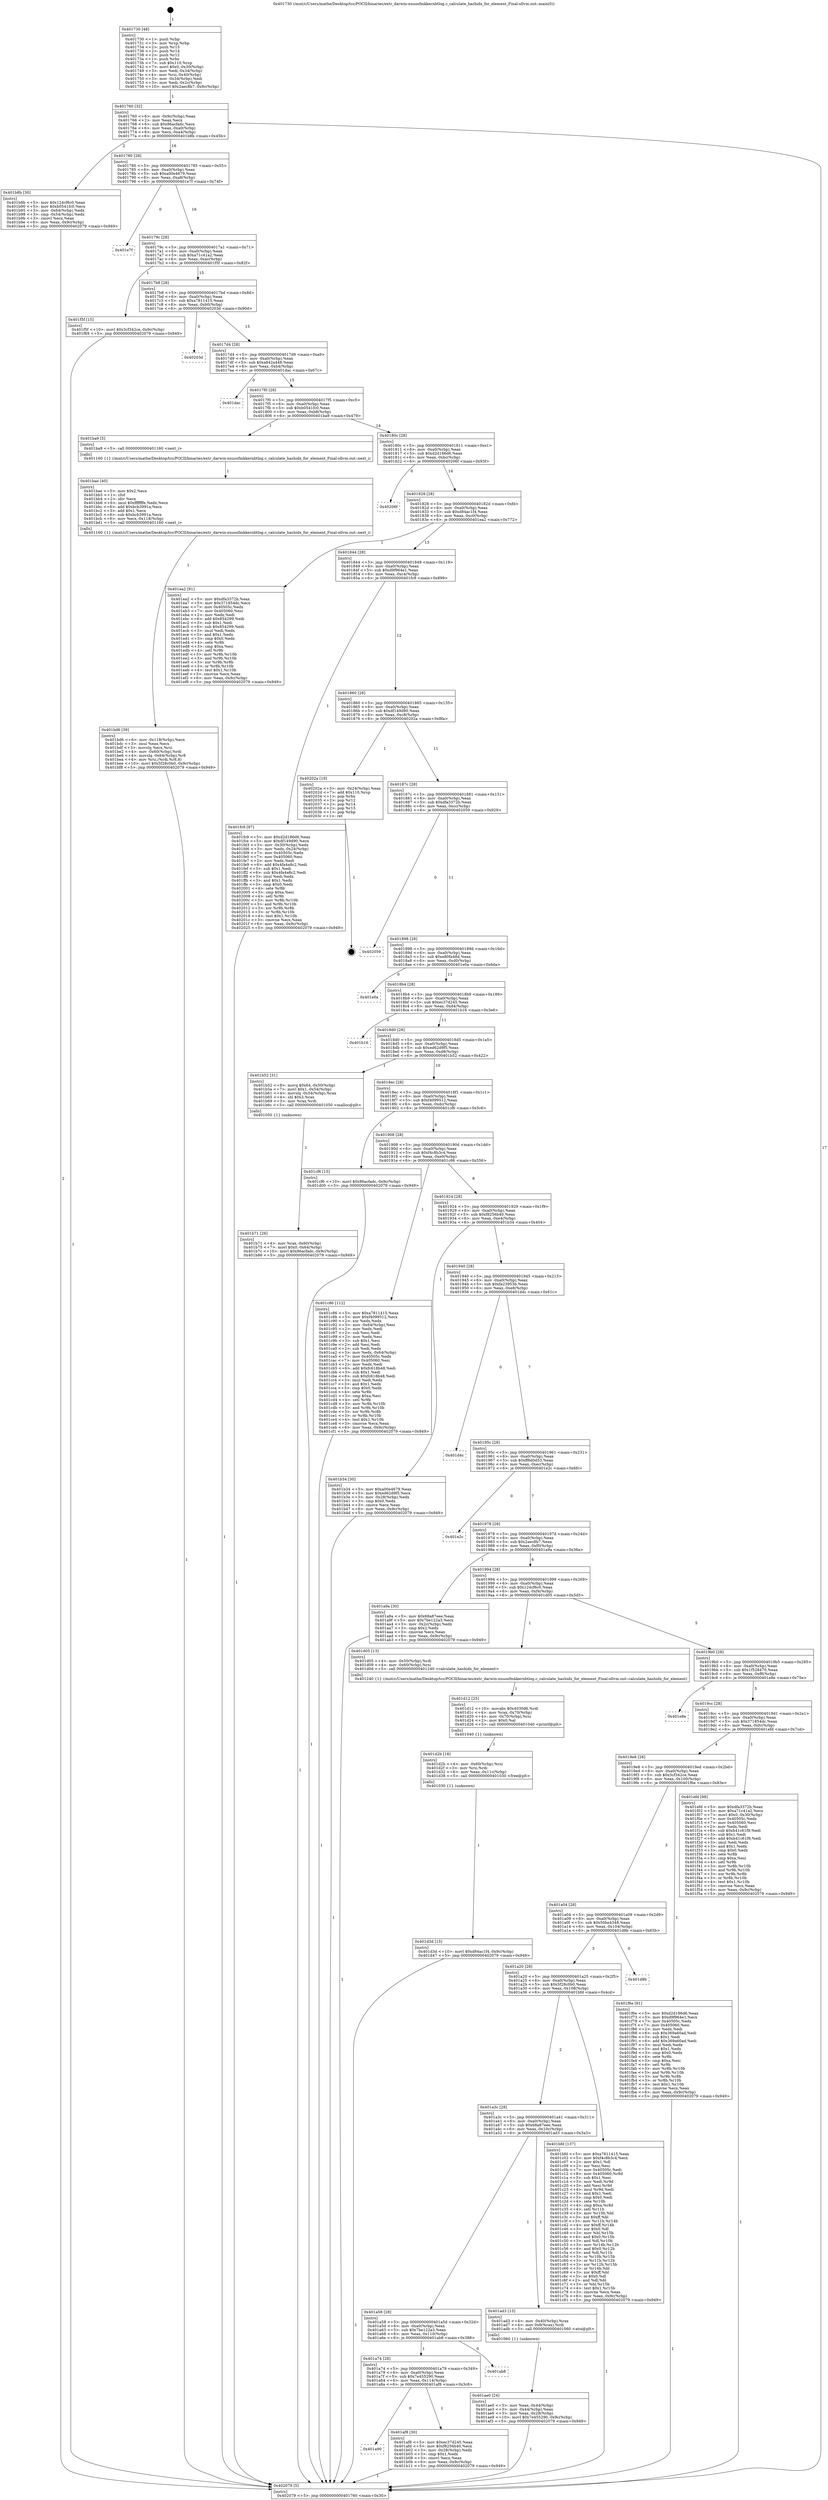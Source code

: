 digraph "0x401730" {
  label = "0x401730 (/mnt/c/Users/mathe/Desktop/tcc/POCII/binaries/extr_darwin-xnuosfmkkernbtlog.c_calculate_hashidx_for_element_Final-ollvm.out::main(0))"
  labelloc = "t"
  node[shape=record]

  Entry [label="",width=0.3,height=0.3,shape=circle,fillcolor=black,style=filled]
  "0x401760" [label="{
     0x401760 [32]\l
     | [instrs]\l
     &nbsp;&nbsp;0x401760 \<+6\>: mov -0x9c(%rbp),%eax\l
     &nbsp;&nbsp;0x401766 \<+2\>: mov %eax,%ecx\l
     &nbsp;&nbsp;0x401768 \<+6\>: sub $0x86acfadc,%ecx\l
     &nbsp;&nbsp;0x40176e \<+6\>: mov %eax,-0xa0(%rbp)\l
     &nbsp;&nbsp;0x401774 \<+6\>: mov %ecx,-0xa4(%rbp)\l
     &nbsp;&nbsp;0x40177a \<+6\>: je 0000000000401b8b \<main+0x45b\>\l
  }"]
  "0x401b8b" [label="{
     0x401b8b [30]\l
     | [instrs]\l
     &nbsp;&nbsp;0x401b8b \<+5\>: mov $0x124cf6c0,%eax\l
     &nbsp;&nbsp;0x401b90 \<+5\>: mov $0xb0541fc0,%ecx\l
     &nbsp;&nbsp;0x401b95 \<+3\>: mov -0x64(%rbp),%edx\l
     &nbsp;&nbsp;0x401b98 \<+3\>: cmp -0x54(%rbp),%edx\l
     &nbsp;&nbsp;0x401b9b \<+3\>: cmovl %ecx,%eax\l
     &nbsp;&nbsp;0x401b9e \<+6\>: mov %eax,-0x9c(%rbp)\l
     &nbsp;&nbsp;0x401ba4 \<+5\>: jmp 0000000000402079 \<main+0x949\>\l
  }"]
  "0x401780" [label="{
     0x401780 [28]\l
     | [instrs]\l
     &nbsp;&nbsp;0x401780 \<+5\>: jmp 0000000000401785 \<main+0x55\>\l
     &nbsp;&nbsp;0x401785 \<+6\>: mov -0xa0(%rbp),%eax\l
     &nbsp;&nbsp;0x40178b \<+5\>: sub $0xa00e4679,%eax\l
     &nbsp;&nbsp;0x401790 \<+6\>: mov %eax,-0xa8(%rbp)\l
     &nbsp;&nbsp;0x401796 \<+6\>: je 0000000000401e7f \<main+0x74f\>\l
  }"]
  Exit [label="",width=0.3,height=0.3,shape=circle,fillcolor=black,style=filled,peripheries=2]
  "0x401e7f" [label="{
     0x401e7f\l
  }", style=dashed]
  "0x40179c" [label="{
     0x40179c [28]\l
     | [instrs]\l
     &nbsp;&nbsp;0x40179c \<+5\>: jmp 00000000004017a1 \<main+0x71\>\l
     &nbsp;&nbsp;0x4017a1 \<+6\>: mov -0xa0(%rbp),%eax\l
     &nbsp;&nbsp;0x4017a7 \<+5\>: sub $0xa71c41a2,%eax\l
     &nbsp;&nbsp;0x4017ac \<+6\>: mov %eax,-0xac(%rbp)\l
     &nbsp;&nbsp;0x4017b2 \<+6\>: je 0000000000401f5f \<main+0x82f\>\l
  }"]
  "0x401d3d" [label="{
     0x401d3d [15]\l
     | [instrs]\l
     &nbsp;&nbsp;0x401d3d \<+10\>: movl $0xd84ac1f4,-0x9c(%rbp)\l
     &nbsp;&nbsp;0x401d47 \<+5\>: jmp 0000000000402079 \<main+0x949\>\l
  }"]
  "0x401f5f" [label="{
     0x401f5f [15]\l
     | [instrs]\l
     &nbsp;&nbsp;0x401f5f \<+10\>: movl $0x3cf342ce,-0x9c(%rbp)\l
     &nbsp;&nbsp;0x401f69 \<+5\>: jmp 0000000000402079 \<main+0x949\>\l
  }"]
  "0x4017b8" [label="{
     0x4017b8 [28]\l
     | [instrs]\l
     &nbsp;&nbsp;0x4017b8 \<+5\>: jmp 00000000004017bd \<main+0x8d\>\l
     &nbsp;&nbsp;0x4017bd \<+6\>: mov -0xa0(%rbp),%eax\l
     &nbsp;&nbsp;0x4017c3 \<+5\>: sub $0xa7811415,%eax\l
     &nbsp;&nbsp;0x4017c8 \<+6\>: mov %eax,-0xb0(%rbp)\l
     &nbsp;&nbsp;0x4017ce \<+6\>: je 000000000040203d \<main+0x90d\>\l
  }"]
  "0x401d2b" [label="{
     0x401d2b [18]\l
     | [instrs]\l
     &nbsp;&nbsp;0x401d2b \<+4\>: mov -0x60(%rbp),%rsi\l
     &nbsp;&nbsp;0x401d2f \<+3\>: mov %rsi,%rdi\l
     &nbsp;&nbsp;0x401d32 \<+6\>: mov %eax,-0x11c(%rbp)\l
     &nbsp;&nbsp;0x401d38 \<+5\>: call 0000000000401030 \<free@plt\>\l
     | [calls]\l
     &nbsp;&nbsp;0x401030 \{1\} (unknown)\l
  }"]
  "0x40203d" [label="{
     0x40203d\l
  }", style=dashed]
  "0x4017d4" [label="{
     0x4017d4 [28]\l
     | [instrs]\l
     &nbsp;&nbsp;0x4017d4 \<+5\>: jmp 00000000004017d9 \<main+0xa9\>\l
     &nbsp;&nbsp;0x4017d9 \<+6\>: mov -0xa0(%rbp),%eax\l
     &nbsp;&nbsp;0x4017df \<+5\>: sub $0xa842a448,%eax\l
     &nbsp;&nbsp;0x4017e4 \<+6\>: mov %eax,-0xb4(%rbp)\l
     &nbsp;&nbsp;0x4017ea \<+6\>: je 0000000000401dac \<main+0x67c\>\l
  }"]
  "0x401d12" [label="{
     0x401d12 [25]\l
     | [instrs]\l
     &nbsp;&nbsp;0x401d12 \<+10\>: movabs $0x4030d6,%rdi\l
     &nbsp;&nbsp;0x401d1c \<+4\>: mov %rax,-0x70(%rbp)\l
     &nbsp;&nbsp;0x401d20 \<+4\>: mov -0x70(%rbp),%rsi\l
     &nbsp;&nbsp;0x401d24 \<+2\>: mov $0x0,%al\l
     &nbsp;&nbsp;0x401d26 \<+5\>: call 0000000000401040 \<printf@plt\>\l
     | [calls]\l
     &nbsp;&nbsp;0x401040 \{1\} (unknown)\l
  }"]
  "0x401dac" [label="{
     0x401dac\l
  }", style=dashed]
  "0x4017f0" [label="{
     0x4017f0 [28]\l
     | [instrs]\l
     &nbsp;&nbsp;0x4017f0 \<+5\>: jmp 00000000004017f5 \<main+0xc5\>\l
     &nbsp;&nbsp;0x4017f5 \<+6\>: mov -0xa0(%rbp),%eax\l
     &nbsp;&nbsp;0x4017fb \<+5\>: sub $0xb0541fc0,%eax\l
     &nbsp;&nbsp;0x401800 \<+6\>: mov %eax,-0xb8(%rbp)\l
     &nbsp;&nbsp;0x401806 \<+6\>: je 0000000000401ba9 \<main+0x479\>\l
  }"]
  "0x401bd6" [label="{
     0x401bd6 [39]\l
     | [instrs]\l
     &nbsp;&nbsp;0x401bd6 \<+6\>: mov -0x118(%rbp),%ecx\l
     &nbsp;&nbsp;0x401bdc \<+3\>: imul %eax,%ecx\l
     &nbsp;&nbsp;0x401bdf \<+3\>: movslq %ecx,%rsi\l
     &nbsp;&nbsp;0x401be2 \<+4\>: mov -0x60(%rbp),%rdi\l
     &nbsp;&nbsp;0x401be6 \<+4\>: movslq -0x64(%rbp),%r8\l
     &nbsp;&nbsp;0x401bea \<+4\>: mov %rsi,(%rdi,%r8,8)\l
     &nbsp;&nbsp;0x401bee \<+10\>: movl $0x5f28c0b0,-0x9c(%rbp)\l
     &nbsp;&nbsp;0x401bf8 \<+5\>: jmp 0000000000402079 \<main+0x949\>\l
  }"]
  "0x401ba9" [label="{
     0x401ba9 [5]\l
     | [instrs]\l
     &nbsp;&nbsp;0x401ba9 \<+5\>: call 0000000000401160 \<next_i\>\l
     | [calls]\l
     &nbsp;&nbsp;0x401160 \{1\} (/mnt/c/Users/mathe/Desktop/tcc/POCII/binaries/extr_darwin-xnuosfmkkernbtlog.c_calculate_hashidx_for_element_Final-ollvm.out::next_i)\l
  }"]
  "0x40180c" [label="{
     0x40180c [28]\l
     | [instrs]\l
     &nbsp;&nbsp;0x40180c \<+5\>: jmp 0000000000401811 \<main+0xe1\>\l
     &nbsp;&nbsp;0x401811 \<+6\>: mov -0xa0(%rbp),%eax\l
     &nbsp;&nbsp;0x401817 \<+5\>: sub $0xd2d186d6,%eax\l
     &nbsp;&nbsp;0x40181c \<+6\>: mov %eax,-0xbc(%rbp)\l
     &nbsp;&nbsp;0x401822 \<+6\>: je 000000000040206f \<main+0x93f\>\l
  }"]
  "0x401bae" [label="{
     0x401bae [40]\l
     | [instrs]\l
     &nbsp;&nbsp;0x401bae \<+5\>: mov $0x2,%ecx\l
     &nbsp;&nbsp;0x401bb3 \<+1\>: cltd\l
     &nbsp;&nbsp;0x401bb4 \<+2\>: idiv %ecx\l
     &nbsp;&nbsp;0x401bb6 \<+6\>: imul $0xfffffffe,%edx,%ecx\l
     &nbsp;&nbsp;0x401bbc \<+6\>: add $0xbcb3991a,%ecx\l
     &nbsp;&nbsp;0x401bc2 \<+3\>: add $0x1,%ecx\l
     &nbsp;&nbsp;0x401bc5 \<+6\>: sub $0xbcb3991a,%ecx\l
     &nbsp;&nbsp;0x401bcb \<+6\>: mov %ecx,-0x118(%rbp)\l
     &nbsp;&nbsp;0x401bd1 \<+5\>: call 0000000000401160 \<next_i\>\l
     | [calls]\l
     &nbsp;&nbsp;0x401160 \{1\} (/mnt/c/Users/mathe/Desktop/tcc/POCII/binaries/extr_darwin-xnuosfmkkernbtlog.c_calculate_hashidx_for_element_Final-ollvm.out::next_i)\l
  }"]
  "0x40206f" [label="{
     0x40206f\l
  }", style=dashed]
  "0x401828" [label="{
     0x401828 [28]\l
     | [instrs]\l
     &nbsp;&nbsp;0x401828 \<+5\>: jmp 000000000040182d \<main+0xfd\>\l
     &nbsp;&nbsp;0x40182d \<+6\>: mov -0xa0(%rbp),%eax\l
     &nbsp;&nbsp;0x401833 \<+5\>: sub $0xd84ac1f4,%eax\l
     &nbsp;&nbsp;0x401838 \<+6\>: mov %eax,-0xc0(%rbp)\l
     &nbsp;&nbsp;0x40183e \<+6\>: je 0000000000401ea2 \<main+0x772\>\l
  }"]
  "0x401b71" [label="{
     0x401b71 [26]\l
     | [instrs]\l
     &nbsp;&nbsp;0x401b71 \<+4\>: mov %rax,-0x60(%rbp)\l
     &nbsp;&nbsp;0x401b75 \<+7\>: movl $0x0,-0x64(%rbp)\l
     &nbsp;&nbsp;0x401b7c \<+10\>: movl $0x86acfadc,-0x9c(%rbp)\l
     &nbsp;&nbsp;0x401b86 \<+5\>: jmp 0000000000402079 \<main+0x949\>\l
  }"]
  "0x401ea2" [label="{
     0x401ea2 [91]\l
     | [instrs]\l
     &nbsp;&nbsp;0x401ea2 \<+5\>: mov $0xdfa3372b,%eax\l
     &nbsp;&nbsp;0x401ea7 \<+5\>: mov $0x371854dc,%ecx\l
     &nbsp;&nbsp;0x401eac \<+7\>: mov 0x40505c,%edx\l
     &nbsp;&nbsp;0x401eb3 \<+7\>: mov 0x405060,%esi\l
     &nbsp;&nbsp;0x401eba \<+2\>: mov %edx,%edi\l
     &nbsp;&nbsp;0x401ebc \<+6\>: add $0x854299,%edi\l
     &nbsp;&nbsp;0x401ec2 \<+3\>: sub $0x1,%edi\l
     &nbsp;&nbsp;0x401ec5 \<+6\>: sub $0x854299,%edi\l
     &nbsp;&nbsp;0x401ecb \<+3\>: imul %edi,%edx\l
     &nbsp;&nbsp;0x401ece \<+3\>: and $0x1,%edx\l
     &nbsp;&nbsp;0x401ed1 \<+3\>: cmp $0x0,%edx\l
     &nbsp;&nbsp;0x401ed4 \<+4\>: sete %r8b\l
     &nbsp;&nbsp;0x401ed8 \<+3\>: cmp $0xa,%esi\l
     &nbsp;&nbsp;0x401edb \<+4\>: setl %r9b\l
     &nbsp;&nbsp;0x401edf \<+3\>: mov %r8b,%r10b\l
     &nbsp;&nbsp;0x401ee2 \<+3\>: and %r9b,%r10b\l
     &nbsp;&nbsp;0x401ee5 \<+3\>: xor %r9b,%r8b\l
     &nbsp;&nbsp;0x401ee8 \<+3\>: or %r8b,%r10b\l
     &nbsp;&nbsp;0x401eeb \<+4\>: test $0x1,%r10b\l
     &nbsp;&nbsp;0x401eef \<+3\>: cmovne %ecx,%eax\l
     &nbsp;&nbsp;0x401ef2 \<+6\>: mov %eax,-0x9c(%rbp)\l
     &nbsp;&nbsp;0x401ef8 \<+5\>: jmp 0000000000402079 \<main+0x949\>\l
  }"]
  "0x401844" [label="{
     0x401844 [28]\l
     | [instrs]\l
     &nbsp;&nbsp;0x401844 \<+5\>: jmp 0000000000401849 \<main+0x119\>\l
     &nbsp;&nbsp;0x401849 \<+6\>: mov -0xa0(%rbp),%eax\l
     &nbsp;&nbsp;0x40184f \<+5\>: sub $0xd9f964e1,%eax\l
     &nbsp;&nbsp;0x401854 \<+6\>: mov %eax,-0xc4(%rbp)\l
     &nbsp;&nbsp;0x40185a \<+6\>: je 0000000000401fc9 \<main+0x899\>\l
  }"]
  "0x401a90" [label="{
     0x401a90\l
  }", style=dashed]
  "0x401fc9" [label="{
     0x401fc9 [97]\l
     | [instrs]\l
     &nbsp;&nbsp;0x401fc9 \<+5\>: mov $0xd2d186d6,%eax\l
     &nbsp;&nbsp;0x401fce \<+5\>: mov $0xdf149d90,%ecx\l
     &nbsp;&nbsp;0x401fd3 \<+3\>: mov -0x30(%rbp),%edx\l
     &nbsp;&nbsp;0x401fd6 \<+3\>: mov %edx,-0x24(%rbp)\l
     &nbsp;&nbsp;0x401fd9 \<+7\>: mov 0x40505c,%edx\l
     &nbsp;&nbsp;0x401fe0 \<+7\>: mov 0x405060,%esi\l
     &nbsp;&nbsp;0x401fe7 \<+2\>: mov %edx,%edi\l
     &nbsp;&nbsp;0x401fe9 \<+6\>: add $0x4fa4a8c2,%edi\l
     &nbsp;&nbsp;0x401fef \<+3\>: sub $0x1,%edi\l
     &nbsp;&nbsp;0x401ff2 \<+6\>: sub $0x4fa4a8c2,%edi\l
     &nbsp;&nbsp;0x401ff8 \<+3\>: imul %edi,%edx\l
     &nbsp;&nbsp;0x401ffb \<+3\>: and $0x1,%edx\l
     &nbsp;&nbsp;0x401ffe \<+3\>: cmp $0x0,%edx\l
     &nbsp;&nbsp;0x402001 \<+4\>: sete %r8b\l
     &nbsp;&nbsp;0x402005 \<+3\>: cmp $0xa,%esi\l
     &nbsp;&nbsp;0x402008 \<+4\>: setl %r9b\l
     &nbsp;&nbsp;0x40200c \<+3\>: mov %r8b,%r10b\l
     &nbsp;&nbsp;0x40200f \<+3\>: and %r9b,%r10b\l
     &nbsp;&nbsp;0x402012 \<+3\>: xor %r9b,%r8b\l
     &nbsp;&nbsp;0x402015 \<+3\>: or %r8b,%r10b\l
     &nbsp;&nbsp;0x402018 \<+4\>: test $0x1,%r10b\l
     &nbsp;&nbsp;0x40201c \<+3\>: cmovne %ecx,%eax\l
     &nbsp;&nbsp;0x40201f \<+6\>: mov %eax,-0x9c(%rbp)\l
     &nbsp;&nbsp;0x402025 \<+5\>: jmp 0000000000402079 \<main+0x949\>\l
  }"]
  "0x401860" [label="{
     0x401860 [28]\l
     | [instrs]\l
     &nbsp;&nbsp;0x401860 \<+5\>: jmp 0000000000401865 \<main+0x135\>\l
     &nbsp;&nbsp;0x401865 \<+6\>: mov -0xa0(%rbp),%eax\l
     &nbsp;&nbsp;0x40186b \<+5\>: sub $0xdf149d90,%eax\l
     &nbsp;&nbsp;0x401870 \<+6\>: mov %eax,-0xc8(%rbp)\l
     &nbsp;&nbsp;0x401876 \<+6\>: je 000000000040202a \<main+0x8fa\>\l
  }"]
  "0x401af8" [label="{
     0x401af8 [30]\l
     | [instrs]\l
     &nbsp;&nbsp;0x401af8 \<+5\>: mov $0xec37d245,%eax\l
     &nbsp;&nbsp;0x401afd \<+5\>: mov $0xf8256b40,%ecx\l
     &nbsp;&nbsp;0x401b02 \<+3\>: mov -0x28(%rbp),%edx\l
     &nbsp;&nbsp;0x401b05 \<+3\>: cmp $0x1,%edx\l
     &nbsp;&nbsp;0x401b08 \<+3\>: cmovl %ecx,%eax\l
     &nbsp;&nbsp;0x401b0b \<+6\>: mov %eax,-0x9c(%rbp)\l
     &nbsp;&nbsp;0x401b11 \<+5\>: jmp 0000000000402079 \<main+0x949\>\l
  }"]
  "0x40202a" [label="{
     0x40202a [19]\l
     | [instrs]\l
     &nbsp;&nbsp;0x40202a \<+3\>: mov -0x24(%rbp),%eax\l
     &nbsp;&nbsp;0x40202d \<+7\>: add $0x110,%rsp\l
     &nbsp;&nbsp;0x402034 \<+1\>: pop %rbx\l
     &nbsp;&nbsp;0x402035 \<+2\>: pop %r12\l
     &nbsp;&nbsp;0x402037 \<+2\>: pop %r14\l
     &nbsp;&nbsp;0x402039 \<+2\>: pop %r15\l
     &nbsp;&nbsp;0x40203b \<+1\>: pop %rbp\l
     &nbsp;&nbsp;0x40203c \<+1\>: ret\l
  }"]
  "0x40187c" [label="{
     0x40187c [28]\l
     | [instrs]\l
     &nbsp;&nbsp;0x40187c \<+5\>: jmp 0000000000401881 \<main+0x151\>\l
     &nbsp;&nbsp;0x401881 \<+6\>: mov -0xa0(%rbp),%eax\l
     &nbsp;&nbsp;0x401887 \<+5\>: sub $0xdfa3372b,%eax\l
     &nbsp;&nbsp;0x40188c \<+6\>: mov %eax,-0xcc(%rbp)\l
     &nbsp;&nbsp;0x401892 \<+6\>: je 0000000000402059 \<main+0x929\>\l
  }"]
  "0x401a74" [label="{
     0x401a74 [28]\l
     | [instrs]\l
     &nbsp;&nbsp;0x401a74 \<+5\>: jmp 0000000000401a79 \<main+0x349\>\l
     &nbsp;&nbsp;0x401a79 \<+6\>: mov -0xa0(%rbp),%eax\l
     &nbsp;&nbsp;0x401a7f \<+5\>: sub $0x7e455290,%eax\l
     &nbsp;&nbsp;0x401a84 \<+6\>: mov %eax,-0x114(%rbp)\l
     &nbsp;&nbsp;0x401a8a \<+6\>: je 0000000000401af8 \<main+0x3c8\>\l
  }"]
  "0x402059" [label="{
     0x402059\l
  }", style=dashed]
  "0x401898" [label="{
     0x401898 [28]\l
     | [instrs]\l
     &nbsp;&nbsp;0x401898 \<+5\>: jmp 000000000040189d \<main+0x16d\>\l
     &nbsp;&nbsp;0x40189d \<+6\>: mov -0xa0(%rbp),%eax\l
     &nbsp;&nbsp;0x4018a3 \<+5\>: sub $0xe80fa48d,%eax\l
     &nbsp;&nbsp;0x4018a8 \<+6\>: mov %eax,-0xd0(%rbp)\l
     &nbsp;&nbsp;0x4018ae \<+6\>: je 0000000000401e0a \<main+0x6da\>\l
  }"]
  "0x401ab8" [label="{
     0x401ab8\l
  }", style=dashed]
  "0x401e0a" [label="{
     0x401e0a\l
  }", style=dashed]
  "0x4018b4" [label="{
     0x4018b4 [28]\l
     | [instrs]\l
     &nbsp;&nbsp;0x4018b4 \<+5\>: jmp 00000000004018b9 \<main+0x189\>\l
     &nbsp;&nbsp;0x4018b9 \<+6\>: mov -0xa0(%rbp),%eax\l
     &nbsp;&nbsp;0x4018bf \<+5\>: sub $0xec37d245,%eax\l
     &nbsp;&nbsp;0x4018c4 \<+6\>: mov %eax,-0xd4(%rbp)\l
     &nbsp;&nbsp;0x4018ca \<+6\>: je 0000000000401b16 \<main+0x3e6\>\l
  }"]
  "0x401ae0" [label="{
     0x401ae0 [24]\l
     | [instrs]\l
     &nbsp;&nbsp;0x401ae0 \<+3\>: mov %eax,-0x44(%rbp)\l
     &nbsp;&nbsp;0x401ae3 \<+3\>: mov -0x44(%rbp),%eax\l
     &nbsp;&nbsp;0x401ae6 \<+3\>: mov %eax,-0x28(%rbp)\l
     &nbsp;&nbsp;0x401ae9 \<+10\>: movl $0x7e455290,-0x9c(%rbp)\l
     &nbsp;&nbsp;0x401af3 \<+5\>: jmp 0000000000402079 \<main+0x949\>\l
  }"]
  "0x401b16" [label="{
     0x401b16\l
  }", style=dashed]
  "0x4018d0" [label="{
     0x4018d0 [28]\l
     | [instrs]\l
     &nbsp;&nbsp;0x4018d0 \<+5\>: jmp 00000000004018d5 \<main+0x1a5\>\l
     &nbsp;&nbsp;0x4018d5 \<+6\>: mov -0xa0(%rbp),%eax\l
     &nbsp;&nbsp;0x4018db \<+5\>: sub $0xed62d9f5,%eax\l
     &nbsp;&nbsp;0x4018e0 \<+6\>: mov %eax,-0xd8(%rbp)\l
     &nbsp;&nbsp;0x4018e6 \<+6\>: je 0000000000401b52 \<main+0x422\>\l
  }"]
  "0x401a58" [label="{
     0x401a58 [28]\l
     | [instrs]\l
     &nbsp;&nbsp;0x401a58 \<+5\>: jmp 0000000000401a5d \<main+0x32d\>\l
     &nbsp;&nbsp;0x401a5d \<+6\>: mov -0xa0(%rbp),%eax\l
     &nbsp;&nbsp;0x401a63 \<+5\>: sub $0x7be122a3,%eax\l
     &nbsp;&nbsp;0x401a68 \<+6\>: mov %eax,-0x110(%rbp)\l
     &nbsp;&nbsp;0x401a6e \<+6\>: je 0000000000401ab8 \<main+0x388\>\l
  }"]
  "0x401b52" [label="{
     0x401b52 [31]\l
     | [instrs]\l
     &nbsp;&nbsp;0x401b52 \<+8\>: movq $0x64,-0x50(%rbp)\l
     &nbsp;&nbsp;0x401b5a \<+7\>: movl $0x1,-0x54(%rbp)\l
     &nbsp;&nbsp;0x401b61 \<+4\>: movslq -0x54(%rbp),%rax\l
     &nbsp;&nbsp;0x401b65 \<+4\>: shl $0x3,%rax\l
     &nbsp;&nbsp;0x401b69 \<+3\>: mov %rax,%rdi\l
     &nbsp;&nbsp;0x401b6c \<+5\>: call 0000000000401050 \<malloc@plt\>\l
     | [calls]\l
     &nbsp;&nbsp;0x401050 \{1\} (unknown)\l
  }"]
  "0x4018ec" [label="{
     0x4018ec [28]\l
     | [instrs]\l
     &nbsp;&nbsp;0x4018ec \<+5\>: jmp 00000000004018f1 \<main+0x1c1\>\l
     &nbsp;&nbsp;0x4018f1 \<+6\>: mov -0xa0(%rbp),%eax\l
     &nbsp;&nbsp;0x4018f7 \<+5\>: sub $0xf4099512,%eax\l
     &nbsp;&nbsp;0x4018fc \<+6\>: mov %eax,-0xdc(%rbp)\l
     &nbsp;&nbsp;0x401902 \<+6\>: je 0000000000401cf6 \<main+0x5c6\>\l
  }"]
  "0x401ad3" [label="{
     0x401ad3 [13]\l
     | [instrs]\l
     &nbsp;&nbsp;0x401ad3 \<+4\>: mov -0x40(%rbp),%rax\l
     &nbsp;&nbsp;0x401ad7 \<+4\>: mov 0x8(%rax),%rdi\l
     &nbsp;&nbsp;0x401adb \<+5\>: call 0000000000401060 \<atoi@plt\>\l
     | [calls]\l
     &nbsp;&nbsp;0x401060 \{1\} (unknown)\l
  }"]
  "0x401cf6" [label="{
     0x401cf6 [15]\l
     | [instrs]\l
     &nbsp;&nbsp;0x401cf6 \<+10\>: movl $0x86acfadc,-0x9c(%rbp)\l
     &nbsp;&nbsp;0x401d00 \<+5\>: jmp 0000000000402079 \<main+0x949\>\l
  }"]
  "0x401908" [label="{
     0x401908 [28]\l
     | [instrs]\l
     &nbsp;&nbsp;0x401908 \<+5\>: jmp 000000000040190d \<main+0x1dd\>\l
     &nbsp;&nbsp;0x40190d \<+6\>: mov -0xa0(%rbp),%eax\l
     &nbsp;&nbsp;0x401913 \<+5\>: sub $0xf4c8b3c4,%eax\l
     &nbsp;&nbsp;0x401918 \<+6\>: mov %eax,-0xe0(%rbp)\l
     &nbsp;&nbsp;0x40191e \<+6\>: je 0000000000401c86 \<main+0x556\>\l
  }"]
  "0x401a3c" [label="{
     0x401a3c [28]\l
     | [instrs]\l
     &nbsp;&nbsp;0x401a3c \<+5\>: jmp 0000000000401a41 \<main+0x311\>\l
     &nbsp;&nbsp;0x401a41 \<+6\>: mov -0xa0(%rbp),%eax\l
     &nbsp;&nbsp;0x401a47 \<+5\>: sub $0x68a87eee,%eax\l
     &nbsp;&nbsp;0x401a4c \<+6\>: mov %eax,-0x10c(%rbp)\l
     &nbsp;&nbsp;0x401a52 \<+6\>: je 0000000000401ad3 \<main+0x3a3\>\l
  }"]
  "0x401c86" [label="{
     0x401c86 [112]\l
     | [instrs]\l
     &nbsp;&nbsp;0x401c86 \<+5\>: mov $0xa7811415,%eax\l
     &nbsp;&nbsp;0x401c8b \<+5\>: mov $0xf4099512,%ecx\l
     &nbsp;&nbsp;0x401c90 \<+2\>: xor %edx,%edx\l
     &nbsp;&nbsp;0x401c92 \<+3\>: mov -0x64(%rbp),%esi\l
     &nbsp;&nbsp;0x401c95 \<+2\>: mov %edx,%edi\l
     &nbsp;&nbsp;0x401c97 \<+2\>: sub %esi,%edi\l
     &nbsp;&nbsp;0x401c99 \<+2\>: mov %edx,%esi\l
     &nbsp;&nbsp;0x401c9b \<+3\>: sub $0x1,%esi\l
     &nbsp;&nbsp;0x401c9e \<+2\>: add %esi,%edi\l
     &nbsp;&nbsp;0x401ca0 \<+2\>: sub %edi,%edx\l
     &nbsp;&nbsp;0x401ca2 \<+3\>: mov %edx,-0x64(%rbp)\l
     &nbsp;&nbsp;0x401ca5 \<+7\>: mov 0x40505c,%edx\l
     &nbsp;&nbsp;0x401cac \<+7\>: mov 0x405060,%esi\l
     &nbsp;&nbsp;0x401cb3 \<+2\>: mov %edx,%edi\l
     &nbsp;&nbsp;0x401cb5 \<+6\>: add $0xfc618b48,%edi\l
     &nbsp;&nbsp;0x401cbb \<+3\>: sub $0x1,%edi\l
     &nbsp;&nbsp;0x401cbe \<+6\>: sub $0xfc618b48,%edi\l
     &nbsp;&nbsp;0x401cc4 \<+3\>: imul %edi,%edx\l
     &nbsp;&nbsp;0x401cc7 \<+3\>: and $0x1,%edx\l
     &nbsp;&nbsp;0x401cca \<+3\>: cmp $0x0,%edx\l
     &nbsp;&nbsp;0x401ccd \<+4\>: sete %r8b\l
     &nbsp;&nbsp;0x401cd1 \<+3\>: cmp $0xa,%esi\l
     &nbsp;&nbsp;0x401cd4 \<+4\>: setl %r9b\l
     &nbsp;&nbsp;0x401cd8 \<+3\>: mov %r8b,%r10b\l
     &nbsp;&nbsp;0x401cdb \<+3\>: and %r9b,%r10b\l
     &nbsp;&nbsp;0x401cde \<+3\>: xor %r9b,%r8b\l
     &nbsp;&nbsp;0x401ce1 \<+3\>: or %r8b,%r10b\l
     &nbsp;&nbsp;0x401ce4 \<+4\>: test $0x1,%r10b\l
     &nbsp;&nbsp;0x401ce8 \<+3\>: cmovne %ecx,%eax\l
     &nbsp;&nbsp;0x401ceb \<+6\>: mov %eax,-0x9c(%rbp)\l
     &nbsp;&nbsp;0x401cf1 \<+5\>: jmp 0000000000402079 \<main+0x949\>\l
  }"]
  "0x401924" [label="{
     0x401924 [28]\l
     | [instrs]\l
     &nbsp;&nbsp;0x401924 \<+5\>: jmp 0000000000401929 \<main+0x1f9\>\l
     &nbsp;&nbsp;0x401929 \<+6\>: mov -0xa0(%rbp),%eax\l
     &nbsp;&nbsp;0x40192f \<+5\>: sub $0xf8256b40,%eax\l
     &nbsp;&nbsp;0x401934 \<+6\>: mov %eax,-0xe4(%rbp)\l
     &nbsp;&nbsp;0x40193a \<+6\>: je 0000000000401b34 \<main+0x404\>\l
  }"]
  "0x401bfd" [label="{
     0x401bfd [137]\l
     | [instrs]\l
     &nbsp;&nbsp;0x401bfd \<+5\>: mov $0xa7811415,%eax\l
     &nbsp;&nbsp;0x401c02 \<+5\>: mov $0xf4c8b3c4,%ecx\l
     &nbsp;&nbsp;0x401c07 \<+2\>: mov $0x1,%dl\l
     &nbsp;&nbsp;0x401c09 \<+2\>: xor %esi,%esi\l
     &nbsp;&nbsp;0x401c0b \<+7\>: mov 0x40505c,%edi\l
     &nbsp;&nbsp;0x401c12 \<+8\>: mov 0x405060,%r8d\l
     &nbsp;&nbsp;0x401c1a \<+3\>: sub $0x1,%esi\l
     &nbsp;&nbsp;0x401c1d \<+3\>: mov %edi,%r9d\l
     &nbsp;&nbsp;0x401c20 \<+3\>: add %esi,%r9d\l
     &nbsp;&nbsp;0x401c23 \<+4\>: imul %r9d,%edi\l
     &nbsp;&nbsp;0x401c27 \<+3\>: and $0x1,%edi\l
     &nbsp;&nbsp;0x401c2a \<+3\>: cmp $0x0,%edi\l
     &nbsp;&nbsp;0x401c2d \<+4\>: sete %r10b\l
     &nbsp;&nbsp;0x401c31 \<+4\>: cmp $0xa,%r8d\l
     &nbsp;&nbsp;0x401c35 \<+4\>: setl %r11b\l
     &nbsp;&nbsp;0x401c39 \<+3\>: mov %r10b,%bl\l
     &nbsp;&nbsp;0x401c3c \<+3\>: xor $0xff,%bl\l
     &nbsp;&nbsp;0x401c3f \<+3\>: mov %r11b,%r14b\l
     &nbsp;&nbsp;0x401c42 \<+4\>: xor $0xff,%r14b\l
     &nbsp;&nbsp;0x401c46 \<+3\>: xor $0x0,%dl\l
     &nbsp;&nbsp;0x401c49 \<+3\>: mov %bl,%r15b\l
     &nbsp;&nbsp;0x401c4c \<+4\>: and $0x0,%r15b\l
     &nbsp;&nbsp;0x401c50 \<+3\>: and %dl,%r10b\l
     &nbsp;&nbsp;0x401c53 \<+3\>: mov %r14b,%r12b\l
     &nbsp;&nbsp;0x401c56 \<+4\>: and $0x0,%r12b\l
     &nbsp;&nbsp;0x401c5a \<+3\>: and %dl,%r11b\l
     &nbsp;&nbsp;0x401c5d \<+3\>: or %r10b,%r15b\l
     &nbsp;&nbsp;0x401c60 \<+3\>: or %r11b,%r12b\l
     &nbsp;&nbsp;0x401c63 \<+3\>: xor %r12b,%r15b\l
     &nbsp;&nbsp;0x401c66 \<+3\>: or %r14b,%bl\l
     &nbsp;&nbsp;0x401c69 \<+3\>: xor $0xff,%bl\l
     &nbsp;&nbsp;0x401c6c \<+3\>: or $0x0,%dl\l
     &nbsp;&nbsp;0x401c6f \<+2\>: and %dl,%bl\l
     &nbsp;&nbsp;0x401c71 \<+3\>: or %bl,%r15b\l
     &nbsp;&nbsp;0x401c74 \<+4\>: test $0x1,%r15b\l
     &nbsp;&nbsp;0x401c78 \<+3\>: cmovne %ecx,%eax\l
     &nbsp;&nbsp;0x401c7b \<+6\>: mov %eax,-0x9c(%rbp)\l
     &nbsp;&nbsp;0x401c81 \<+5\>: jmp 0000000000402079 \<main+0x949\>\l
  }"]
  "0x401b34" [label="{
     0x401b34 [30]\l
     | [instrs]\l
     &nbsp;&nbsp;0x401b34 \<+5\>: mov $0xa00e4679,%eax\l
     &nbsp;&nbsp;0x401b39 \<+5\>: mov $0xed62d9f5,%ecx\l
     &nbsp;&nbsp;0x401b3e \<+3\>: mov -0x28(%rbp),%edx\l
     &nbsp;&nbsp;0x401b41 \<+3\>: cmp $0x0,%edx\l
     &nbsp;&nbsp;0x401b44 \<+3\>: cmove %ecx,%eax\l
     &nbsp;&nbsp;0x401b47 \<+6\>: mov %eax,-0x9c(%rbp)\l
     &nbsp;&nbsp;0x401b4d \<+5\>: jmp 0000000000402079 \<main+0x949\>\l
  }"]
  "0x401940" [label="{
     0x401940 [28]\l
     | [instrs]\l
     &nbsp;&nbsp;0x401940 \<+5\>: jmp 0000000000401945 \<main+0x215\>\l
     &nbsp;&nbsp;0x401945 \<+6\>: mov -0xa0(%rbp),%eax\l
     &nbsp;&nbsp;0x40194b \<+5\>: sub $0xfa23953b,%eax\l
     &nbsp;&nbsp;0x401950 \<+6\>: mov %eax,-0xe8(%rbp)\l
     &nbsp;&nbsp;0x401956 \<+6\>: je 0000000000401d4c \<main+0x61c\>\l
  }"]
  "0x401a20" [label="{
     0x401a20 [28]\l
     | [instrs]\l
     &nbsp;&nbsp;0x401a20 \<+5\>: jmp 0000000000401a25 \<main+0x2f5\>\l
     &nbsp;&nbsp;0x401a25 \<+6\>: mov -0xa0(%rbp),%eax\l
     &nbsp;&nbsp;0x401a2b \<+5\>: sub $0x5f28c0b0,%eax\l
     &nbsp;&nbsp;0x401a30 \<+6\>: mov %eax,-0x108(%rbp)\l
     &nbsp;&nbsp;0x401a36 \<+6\>: je 0000000000401bfd \<main+0x4cd\>\l
  }"]
  "0x401d4c" [label="{
     0x401d4c\l
  }", style=dashed]
  "0x40195c" [label="{
     0x40195c [28]\l
     | [instrs]\l
     &nbsp;&nbsp;0x40195c \<+5\>: jmp 0000000000401961 \<main+0x231\>\l
     &nbsp;&nbsp;0x401961 \<+6\>: mov -0xa0(%rbp),%eax\l
     &nbsp;&nbsp;0x401967 \<+5\>: sub $0xff8d0d53,%eax\l
     &nbsp;&nbsp;0x40196c \<+6\>: mov %eax,-0xec(%rbp)\l
     &nbsp;&nbsp;0x401972 \<+6\>: je 0000000000401e2c \<main+0x6fc\>\l
  }"]
  "0x401d8b" [label="{
     0x401d8b\l
  }", style=dashed]
  "0x401e2c" [label="{
     0x401e2c\l
  }", style=dashed]
  "0x401978" [label="{
     0x401978 [28]\l
     | [instrs]\l
     &nbsp;&nbsp;0x401978 \<+5\>: jmp 000000000040197d \<main+0x24d\>\l
     &nbsp;&nbsp;0x40197d \<+6\>: mov -0xa0(%rbp),%eax\l
     &nbsp;&nbsp;0x401983 \<+5\>: sub $0x2aec8b7,%eax\l
     &nbsp;&nbsp;0x401988 \<+6\>: mov %eax,-0xf0(%rbp)\l
     &nbsp;&nbsp;0x40198e \<+6\>: je 0000000000401a9a \<main+0x36a\>\l
  }"]
  "0x401a04" [label="{
     0x401a04 [28]\l
     | [instrs]\l
     &nbsp;&nbsp;0x401a04 \<+5\>: jmp 0000000000401a09 \<main+0x2d9\>\l
     &nbsp;&nbsp;0x401a09 \<+6\>: mov -0xa0(%rbp),%eax\l
     &nbsp;&nbsp;0x401a0f \<+5\>: sub $0x50be4348,%eax\l
     &nbsp;&nbsp;0x401a14 \<+6\>: mov %eax,-0x104(%rbp)\l
     &nbsp;&nbsp;0x401a1a \<+6\>: je 0000000000401d8b \<main+0x65b\>\l
  }"]
  "0x401a9a" [label="{
     0x401a9a [30]\l
     | [instrs]\l
     &nbsp;&nbsp;0x401a9a \<+5\>: mov $0x68a87eee,%eax\l
     &nbsp;&nbsp;0x401a9f \<+5\>: mov $0x7be122a3,%ecx\l
     &nbsp;&nbsp;0x401aa4 \<+3\>: mov -0x2c(%rbp),%edx\l
     &nbsp;&nbsp;0x401aa7 \<+3\>: cmp $0x2,%edx\l
     &nbsp;&nbsp;0x401aaa \<+3\>: cmovne %ecx,%eax\l
     &nbsp;&nbsp;0x401aad \<+6\>: mov %eax,-0x9c(%rbp)\l
     &nbsp;&nbsp;0x401ab3 \<+5\>: jmp 0000000000402079 \<main+0x949\>\l
  }"]
  "0x401994" [label="{
     0x401994 [28]\l
     | [instrs]\l
     &nbsp;&nbsp;0x401994 \<+5\>: jmp 0000000000401999 \<main+0x269\>\l
     &nbsp;&nbsp;0x401999 \<+6\>: mov -0xa0(%rbp),%eax\l
     &nbsp;&nbsp;0x40199f \<+5\>: sub $0x124cf6c0,%eax\l
     &nbsp;&nbsp;0x4019a4 \<+6\>: mov %eax,-0xf4(%rbp)\l
     &nbsp;&nbsp;0x4019aa \<+6\>: je 0000000000401d05 \<main+0x5d5\>\l
  }"]
  "0x402079" [label="{
     0x402079 [5]\l
     | [instrs]\l
     &nbsp;&nbsp;0x402079 \<+5\>: jmp 0000000000401760 \<main+0x30\>\l
  }"]
  "0x401730" [label="{
     0x401730 [48]\l
     | [instrs]\l
     &nbsp;&nbsp;0x401730 \<+1\>: push %rbp\l
     &nbsp;&nbsp;0x401731 \<+3\>: mov %rsp,%rbp\l
     &nbsp;&nbsp;0x401734 \<+2\>: push %r15\l
     &nbsp;&nbsp;0x401736 \<+2\>: push %r14\l
     &nbsp;&nbsp;0x401738 \<+2\>: push %r12\l
     &nbsp;&nbsp;0x40173a \<+1\>: push %rbx\l
     &nbsp;&nbsp;0x40173b \<+7\>: sub $0x110,%rsp\l
     &nbsp;&nbsp;0x401742 \<+7\>: movl $0x0,-0x30(%rbp)\l
     &nbsp;&nbsp;0x401749 \<+3\>: mov %edi,-0x34(%rbp)\l
     &nbsp;&nbsp;0x40174c \<+4\>: mov %rsi,-0x40(%rbp)\l
     &nbsp;&nbsp;0x401750 \<+3\>: mov -0x34(%rbp),%edi\l
     &nbsp;&nbsp;0x401753 \<+3\>: mov %edi,-0x2c(%rbp)\l
     &nbsp;&nbsp;0x401756 \<+10\>: movl $0x2aec8b7,-0x9c(%rbp)\l
  }"]
  "0x401f6e" [label="{
     0x401f6e [91]\l
     | [instrs]\l
     &nbsp;&nbsp;0x401f6e \<+5\>: mov $0xd2d186d6,%eax\l
     &nbsp;&nbsp;0x401f73 \<+5\>: mov $0xd9f964e1,%ecx\l
     &nbsp;&nbsp;0x401f78 \<+7\>: mov 0x40505c,%edx\l
     &nbsp;&nbsp;0x401f7f \<+7\>: mov 0x405060,%esi\l
     &nbsp;&nbsp;0x401f86 \<+2\>: mov %edx,%edi\l
     &nbsp;&nbsp;0x401f88 \<+6\>: sub $0x369a60ad,%edi\l
     &nbsp;&nbsp;0x401f8e \<+3\>: sub $0x1,%edi\l
     &nbsp;&nbsp;0x401f91 \<+6\>: add $0x369a60ad,%edi\l
     &nbsp;&nbsp;0x401f97 \<+3\>: imul %edi,%edx\l
     &nbsp;&nbsp;0x401f9a \<+3\>: and $0x1,%edx\l
     &nbsp;&nbsp;0x401f9d \<+3\>: cmp $0x0,%edx\l
     &nbsp;&nbsp;0x401fa0 \<+4\>: sete %r8b\l
     &nbsp;&nbsp;0x401fa4 \<+3\>: cmp $0xa,%esi\l
     &nbsp;&nbsp;0x401fa7 \<+4\>: setl %r9b\l
     &nbsp;&nbsp;0x401fab \<+3\>: mov %r8b,%r10b\l
     &nbsp;&nbsp;0x401fae \<+3\>: and %r9b,%r10b\l
     &nbsp;&nbsp;0x401fb1 \<+3\>: xor %r9b,%r8b\l
     &nbsp;&nbsp;0x401fb4 \<+3\>: or %r8b,%r10b\l
     &nbsp;&nbsp;0x401fb7 \<+4\>: test $0x1,%r10b\l
     &nbsp;&nbsp;0x401fbb \<+3\>: cmovne %ecx,%eax\l
     &nbsp;&nbsp;0x401fbe \<+6\>: mov %eax,-0x9c(%rbp)\l
     &nbsp;&nbsp;0x401fc4 \<+5\>: jmp 0000000000402079 \<main+0x949\>\l
  }"]
  "0x401d05" [label="{
     0x401d05 [13]\l
     | [instrs]\l
     &nbsp;&nbsp;0x401d05 \<+4\>: mov -0x50(%rbp),%rdi\l
     &nbsp;&nbsp;0x401d09 \<+4\>: mov -0x60(%rbp),%rsi\l
     &nbsp;&nbsp;0x401d0d \<+5\>: call 0000000000401240 \<calculate_hashidx_for_element\>\l
     | [calls]\l
     &nbsp;&nbsp;0x401240 \{1\} (/mnt/c/Users/mathe/Desktop/tcc/POCII/binaries/extr_darwin-xnuosfmkkernbtlog.c_calculate_hashidx_for_element_Final-ollvm.out::calculate_hashidx_for_element)\l
  }"]
  "0x4019b0" [label="{
     0x4019b0 [28]\l
     | [instrs]\l
     &nbsp;&nbsp;0x4019b0 \<+5\>: jmp 00000000004019b5 \<main+0x285\>\l
     &nbsp;&nbsp;0x4019b5 \<+6\>: mov -0xa0(%rbp),%eax\l
     &nbsp;&nbsp;0x4019bb \<+5\>: sub $0x1f528470,%eax\l
     &nbsp;&nbsp;0x4019c0 \<+6\>: mov %eax,-0xf8(%rbp)\l
     &nbsp;&nbsp;0x4019c6 \<+6\>: je 0000000000401e8e \<main+0x75e\>\l
  }"]
  "0x4019e8" [label="{
     0x4019e8 [28]\l
     | [instrs]\l
     &nbsp;&nbsp;0x4019e8 \<+5\>: jmp 00000000004019ed \<main+0x2bd\>\l
     &nbsp;&nbsp;0x4019ed \<+6\>: mov -0xa0(%rbp),%eax\l
     &nbsp;&nbsp;0x4019f3 \<+5\>: sub $0x3cf342ce,%eax\l
     &nbsp;&nbsp;0x4019f8 \<+6\>: mov %eax,-0x100(%rbp)\l
     &nbsp;&nbsp;0x4019fe \<+6\>: je 0000000000401f6e \<main+0x83e\>\l
  }"]
  "0x401e8e" [label="{
     0x401e8e\l
  }", style=dashed]
  "0x4019cc" [label="{
     0x4019cc [28]\l
     | [instrs]\l
     &nbsp;&nbsp;0x4019cc \<+5\>: jmp 00000000004019d1 \<main+0x2a1\>\l
     &nbsp;&nbsp;0x4019d1 \<+6\>: mov -0xa0(%rbp),%eax\l
     &nbsp;&nbsp;0x4019d7 \<+5\>: sub $0x371854dc,%eax\l
     &nbsp;&nbsp;0x4019dc \<+6\>: mov %eax,-0xfc(%rbp)\l
     &nbsp;&nbsp;0x4019e2 \<+6\>: je 0000000000401efd \<main+0x7cd\>\l
  }"]
  "0x401efd" [label="{
     0x401efd [98]\l
     | [instrs]\l
     &nbsp;&nbsp;0x401efd \<+5\>: mov $0xdfa3372b,%eax\l
     &nbsp;&nbsp;0x401f02 \<+5\>: mov $0xa71c41a2,%ecx\l
     &nbsp;&nbsp;0x401f07 \<+7\>: movl $0x0,-0x30(%rbp)\l
     &nbsp;&nbsp;0x401f0e \<+7\>: mov 0x40505c,%edx\l
     &nbsp;&nbsp;0x401f15 \<+7\>: mov 0x405060,%esi\l
     &nbsp;&nbsp;0x401f1c \<+2\>: mov %edx,%edi\l
     &nbsp;&nbsp;0x401f1e \<+6\>: sub $0xb41c61f9,%edi\l
     &nbsp;&nbsp;0x401f24 \<+3\>: sub $0x1,%edi\l
     &nbsp;&nbsp;0x401f27 \<+6\>: add $0xb41c61f9,%edi\l
     &nbsp;&nbsp;0x401f2d \<+3\>: imul %edi,%edx\l
     &nbsp;&nbsp;0x401f30 \<+3\>: and $0x1,%edx\l
     &nbsp;&nbsp;0x401f33 \<+3\>: cmp $0x0,%edx\l
     &nbsp;&nbsp;0x401f36 \<+4\>: sete %r8b\l
     &nbsp;&nbsp;0x401f3a \<+3\>: cmp $0xa,%esi\l
     &nbsp;&nbsp;0x401f3d \<+4\>: setl %r9b\l
     &nbsp;&nbsp;0x401f41 \<+3\>: mov %r8b,%r10b\l
     &nbsp;&nbsp;0x401f44 \<+3\>: and %r9b,%r10b\l
     &nbsp;&nbsp;0x401f47 \<+3\>: xor %r9b,%r8b\l
     &nbsp;&nbsp;0x401f4a \<+3\>: or %r8b,%r10b\l
     &nbsp;&nbsp;0x401f4d \<+4\>: test $0x1,%r10b\l
     &nbsp;&nbsp;0x401f51 \<+3\>: cmovne %ecx,%eax\l
     &nbsp;&nbsp;0x401f54 \<+6\>: mov %eax,-0x9c(%rbp)\l
     &nbsp;&nbsp;0x401f5a \<+5\>: jmp 0000000000402079 \<main+0x949\>\l
  }"]
  Entry -> "0x401730" [label=" 1"]
  "0x401760" -> "0x401b8b" [label=" 2"]
  "0x401760" -> "0x401780" [label=" 16"]
  "0x40202a" -> Exit [label=" 1"]
  "0x401780" -> "0x401e7f" [label=" 0"]
  "0x401780" -> "0x40179c" [label=" 16"]
  "0x401fc9" -> "0x402079" [label=" 1"]
  "0x40179c" -> "0x401f5f" [label=" 1"]
  "0x40179c" -> "0x4017b8" [label=" 15"]
  "0x401f6e" -> "0x402079" [label=" 1"]
  "0x4017b8" -> "0x40203d" [label=" 0"]
  "0x4017b8" -> "0x4017d4" [label=" 15"]
  "0x401f5f" -> "0x402079" [label=" 1"]
  "0x4017d4" -> "0x401dac" [label=" 0"]
  "0x4017d4" -> "0x4017f0" [label=" 15"]
  "0x401efd" -> "0x402079" [label=" 1"]
  "0x4017f0" -> "0x401ba9" [label=" 1"]
  "0x4017f0" -> "0x40180c" [label=" 14"]
  "0x401ea2" -> "0x402079" [label=" 1"]
  "0x40180c" -> "0x40206f" [label=" 0"]
  "0x40180c" -> "0x401828" [label=" 14"]
  "0x401d3d" -> "0x402079" [label=" 1"]
  "0x401828" -> "0x401ea2" [label=" 1"]
  "0x401828" -> "0x401844" [label=" 13"]
  "0x401d2b" -> "0x401d3d" [label=" 1"]
  "0x401844" -> "0x401fc9" [label=" 1"]
  "0x401844" -> "0x401860" [label=" 12"]
  "0x401d12" -> "0x401d2b" [label=" 1"]
  "0x401860" -> "0x40202a" [label=" 1"]
  "0x401860" -> "0x40187c" [label=" 11"]
  "0x401d05" -> "0x401d12" [label=" 1"]
  "0x40187c" -> "0x402059" [label=" 0"]
  "0x40187c" -> "0x401898" [label=" 11"]
  "0x401c86" -> "0x402079" [label=" 1"]
  "0x401898" -> "0x401e0a" [label=" 0"]
  "0x401898" -> "0x4018b4" [label=" 11"]
  "0x401bfd" -> "0x402079" [label=" 1"]
  "0x4018b4" -> "0x401b16" [label=" 0"]
  "0x4018b4" -> "0x4018d0" [label=" 11"]
  "0x401bae" -> "0x401bd6" [label=" 1"]
  "0x4018d0" -> "0x401b52" [label=" 1"]
  "0x4018d0" -> "0x4018ec" [label=" 10"]
  "0x401ba9" -> "0x401bae" [label=" 1"]
  "0x4018ec" -> "0x401cf6" [label=" 1"]
  "0x4018ec" -> "0x401908" [label=" 9"]
  "0x401b8b" -> "0x402079" [label=" 2"]
  "0x401908" -> "0x401c86" [label=" 1"]
  "0x401908" -> "0x401924" [label=" 8"]
  "0x401b52" -> "0x401b71" [label=" 1"]
  "0x401924" -> "0x401b34" [label=" 1"]
  "0x401924" -> "0x401940" [label=" 7"]
  "0x401b34" -> "0x402079" [label=" 1"]
  "0x401940" -> "0x401d4c" [label=" 0"]
  "0x401940" -> "0x40195c" [label=" 7"]
  "0x401a74" -> "0x401a90" [label=" 0"]
  "0x40195c" -> "0x401e2c" [label=" 0"]
  "0x40195c" -> "0x401978" [label=" 7"]
  "0x401a74" -> "0x401af8" [label=" 1"]
  "0x401978" -> "0x401a9a" [label=" 1"]
  "0x401978" -> "0x401994" [label=" 6"]
  "0x401a9a" -> "0x402079" [label=" 1"]
  "0x401730" -> "0x401760" [label=" 1"]
  "0x402079" -> "0x401760" [label=" 17"]
  "0x401a58" -> "0x401a74" [label=" 1"]
  "0x401994" -> "0x401d05" [label=" 1"]
  "0x401994" -> "0x4019b0" [label=" 5"]
  "0x401a58" -> "0x401ab8" [label=" 0"]
  "0x4019b0" -> "0x401e8e" [label=" 0"]
  "0x4019b0" -> "0x4019cc" [label=" 5"]
  "0x401ae0" -> "0x402079" [label=" 1"]
  "0x4019cc" -> "0x401efd" [label=" 1"]
  "0x4019cc" -> "0x4019e8" [label=" 4"]
  "0x401bd6" -> "0x402079" [label=" 1"]
  "0x4019e8" -> "0x401f6e" [label=" 1"]
  "0x4019e8" -> "0x401a04" [label=" 3"]
  "0x401cf6" -> "0x402079" [label=" 1"]
  "0x401a04" -> "0x401d8b" [label=" 0"]
  "0x401a04" -> "0x401a20" [label=" 3"]
  "0x401af8" -> "0x402079" [label=" 1"]
  "0x401a20" -> "0x401bfd" [label=" 1"]
  "0x401a20" -> "0x401a3c" [label=" 2"]
  "0x401b71" -> "0x402079" [label=" 1"]
  "0x401a3c" -> "0x401ad3" [label=" 1"]
  "0x401a3c" -> "0x401a58" [label=" 1"]
  "0x401ad3" -> "0x401ae0" [label=" 1"]
}
